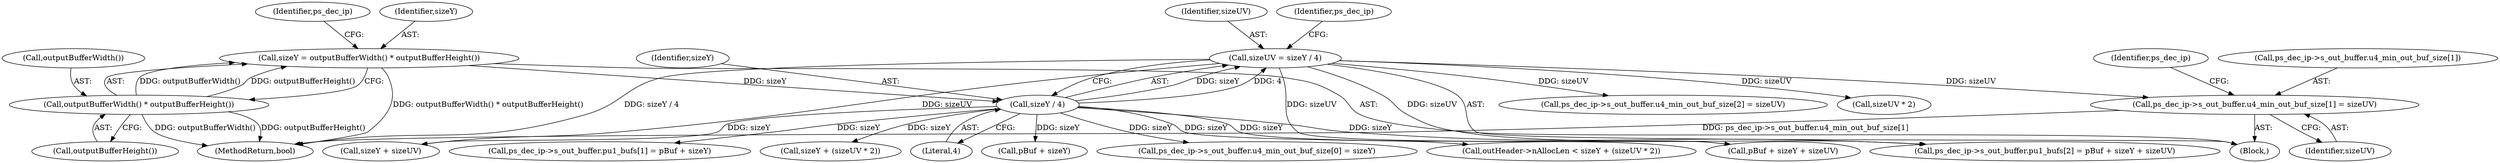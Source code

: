 digraph "0_Android_918eeaa29d99d257282fafec931b4bda0e3bae12_2@pointer" {
"1000190" [label="(Call,ps_dec_ip->s_out_buffer.u4_min_out_buf_size[1] = sizeUV)"];
"1000176" [label="(Call,sizeUV = sizeY / 4)"];
"1000178" [label="(Call,sizeY / 4)"];
"1000110" [label="(Call,sizeY = outputBufferWidth() * outputBufferHeight())"];
"1000112" [label="(Call,outputBufferWidth() * outputBufferHeight())"];
"1000180" [label="(Literal,4)"];
"1000268" [label="(Call,sizeY + sizeUV)"];
"1000110" [label="(Call,sizeY = outputBufferWidth() * outputBufferHeight())"];
"1000108" [label="(Block,)"];
"1000118" [label="(Identifier,ps_dec_ip)"];
"1000203" [label="(Identifier,ps_dec_ip)"];
"1000176" [label="(Call,sizeUV = sizeY / 4)"];
"1000266" [label="(Call,pBuf + sizeY + sizeUV)"];
"1000177" [label="(Identifier,sizeUV)"];
"1000258" [label="(Call,ps_dec_ip->s_out_buffer.pu1_bufs[2] = pBuf + sizeY + sizeUV)"];
"1000113" [label="(Call,outputBufferWidth())"];
"1000219" [label="(Call,sizeUV * 2)"];
"1000111" [label="(Identifier,sizeY)"];
"1000185" [label="(Identifier,ps_dec_ip)"];
"1000280" [label="(MethodReturn,bool)"];
"1000112" [label="(Call,outputBufferWidth() * outputBufferHeight())"];
"1000198" [label="(Identifier,sizeUV)"];
"1000199" [label="(Call,ps_dec_ip->s_out_buffer.u4_min_out_buf_size[2] = sizeUV)"];
"1000178" [label="(Call,sizeY / 4)"];
"1000247" [label="(Call,ps_dec_ip->s_out_buffer.pu1_bufs[1] = pBuf + sizeY)"];
"1000217" [label="(Call,sizeY + (sizeUV * 2))"];
"1000191" [label="(Call,ps_dec_ip->s_out_buffer.u4_min_out_buf_size[1])"];
"1000114" [label="(Call,outputBufferHeight())"];
"1000255" [label="(Call,pBuf + sizeY)"];
"1000181" [label="(Call,ps_dec_ip->s_out_buffer.u4_min_out_buf_size[0] = sizeY)"];
"1000213" [label="(Call,outHeader->nAllocLen < sizeY + (sizeUV * 2))"];
"1000179" [label="(Identifier,sizeY)"];
"1000190" [label="(Call,ps_dec_ip->s_out_buffer.u4_min_out_buf_size[1] = sizeUV)"];
"1000190" -> "1000108"  [label="AST: "];
"1000190" -> "1000198"  [label="CFG: "];
"1000191" -> "1000190"  [label="AST: "];
"1000198" -> "1000190"  [label="AST: "];
"1000203" -> "1000190"  [label="CFG: "];
"1000190" -> "1000280"  [label="DDG: ps_dec_ip->s_out_buffer.u4_min_out_buf_size[1]"];
"1000176" -> "1000190"  [label="DDG: sizeUV"];
"1000176" -> "1000108"  [label="AST: "];
"1000176" -> "1000178"  [label="CFG: "];
"1000177" -> "1000176"  [label="AST: "];
"1000178" -> "1000176"  [label="AST: "];
"1000185" -> "1000176"  [label="CFG: "];
"1000176" -> "1000280"  [label="DDG: sizeY / 4"];
"1000178" -> "1000176"  [label="DDG: sizeY"];
"1000178" -> "1000176"  [label="DDG: 4"];
"1000176" -> "1000199"  [label="DDG: sizeUV"];
"1000176" -> "1000219"  [label="DDG: sizeUV"];
"1000176" -> "1000258"  [label="DDG: sizeUV"];
"1000176" -> "1000266"  [label="DDG: sizeUV"];
"1000176" -> "1000268"  [label="DDG: sizeUV"];
"1000178" -> "1000180"  [label="CFG: "];
"1000179" -> "1000178"  [label="AST: "];
"1000180" -> "1000178"  [label="AST: "];
"1000110" -> "1000178"  [label="DDG: sizeY"];
"1000178" -> "1000181"  [label="DDG: sizeY"];
"1000178" -> "1000213"  [label="DDG: sizeY"];
"1000178" -> "1000217"  [label="DDG: sizeY"];
"1000178" -> "1000247"  [label="DDG: sizeY"];
"1000178" -> "1000255"  [label="DDG: sizeY"];
"1000178" -> "1000258"  [label="DDG: sizeY"];
"1000178" -> "1000266"  [label="DDG: sizeY"];
"1000178" -> "1000268"  [label="DDG: sizeY"];
"1000110" -> "1000108"  [label="AST: "];
"1000110" -> "1000112"  [label="CFG: "];
"1000111" -> "1000110"  [label="AST: "];
"1000112" -> "1000110"  [label="AST: "];
"1000118" -> "1000110"  [label="CFG: "];
"1000110" -> "1000280"  [label="DDG: outputBufferWidth() * outputBufferHeight()"];
"1000112" -> "1000110"  [label="DDG: outputBufferWidth()"];
"1000112" -> "1000110"  [label="DDG: outputBufferHeight()"];
"1000112" -> "1000114"  [label="CFG: "];
"1000113" -> "1000112"  [label="AST: "];
"1000114" -> "1000112"  [label="AST: "];
"1000112" -> "1000280"  [label="DDG: outputBufferHeight()"];
"1000112" -> "1000280"  [label="DDG: outputBufferWidth()"];
}
